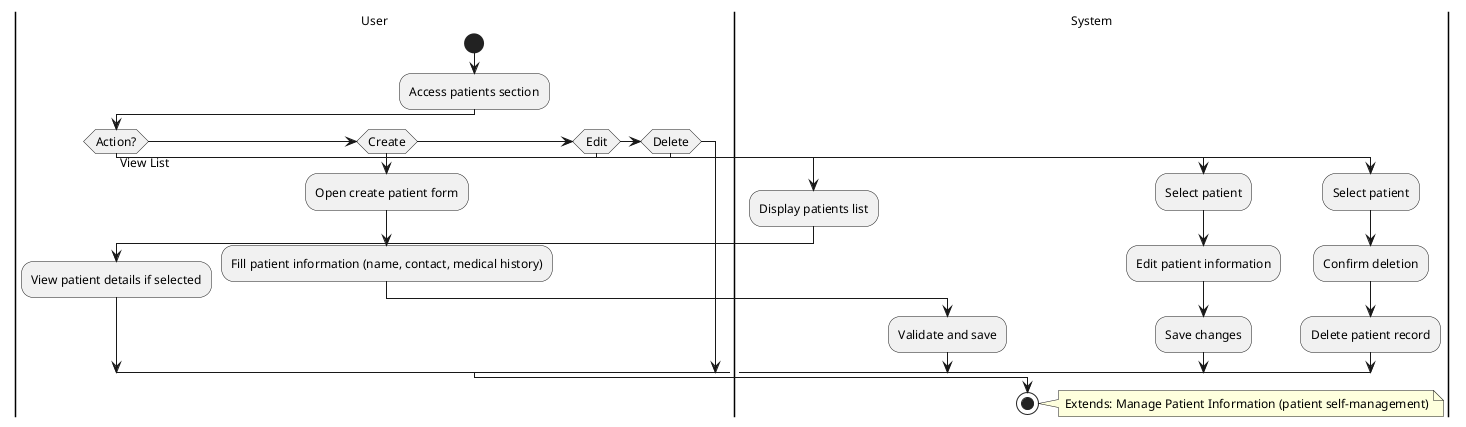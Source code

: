 @startuml Manage Patients Information Activity Diagram

skinparam defaultFontName "Times New Roman"
skinparam defaultFontSize 12

|User|

start

:Access patients section;

if (Action?) then (View List)

  |System|

  :Display patients list;

  |User|

  :View patient details if selected;

else if (Create)

  :Open create patient form;

  :Fill patient information (name, contact, medical history);

  |System|

  :Validate and save;

else if (Edit)

  :Select patient;

  :Edit patient information;

  |System|

  :Save changes;

else if (Delete)

  :Select patient;

  :Confirm deletion;

  |System|

  :Delete patient record;

endif

stop

note right
  Extends: Manage Patient Information (patient self-management)
end note

@enduml